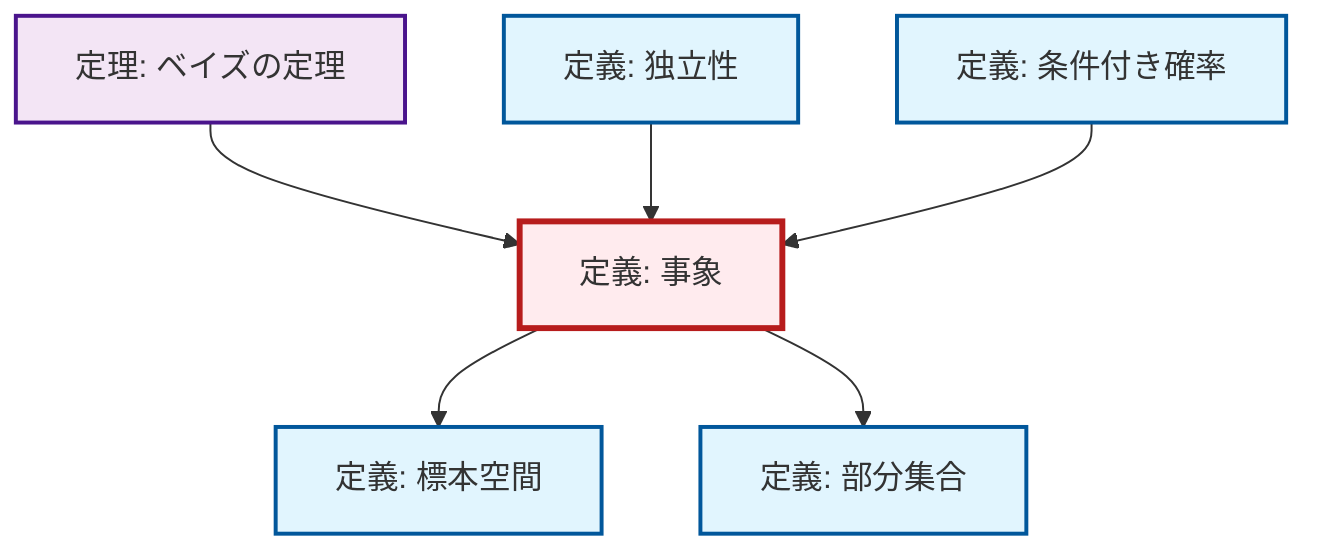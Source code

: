 graph TD
    classDef definition fill:#e1f5fe,stroke:#01579b,stroke-width:2px
    classDef theorem fill:#f3e5f5,stroke:#4a148c,stroke-width:2px
    classDef axiom fill:#fff3e0,stroke:#e65100,stroke-width:2px
    classDef example fill:#e8f5e9,stroke:#1b5e20,stroke-width:2px
    classDef current fill:#ffebee,stroke:#b71c1c,stroke-width:3px
    def-conditional-probability["定義: 条件付き確率"]:::definition
    def-sample-space["定義: 標本空間"]:::definition
    def-subset["定義: 部分集合"]:::definition
    def-independence["定義: 独立性"]:::definition
    thm-bayes["定理: ベイズの定理"]:::theorem
    def-event["定義: 事象"]:::definition
    thm-bayes --> def-event
    def-event --> def-sample-space
    def-independence --> def-event
    def-conditional-probability --> def-event
    def-event --> def-subset
    class def-event current
